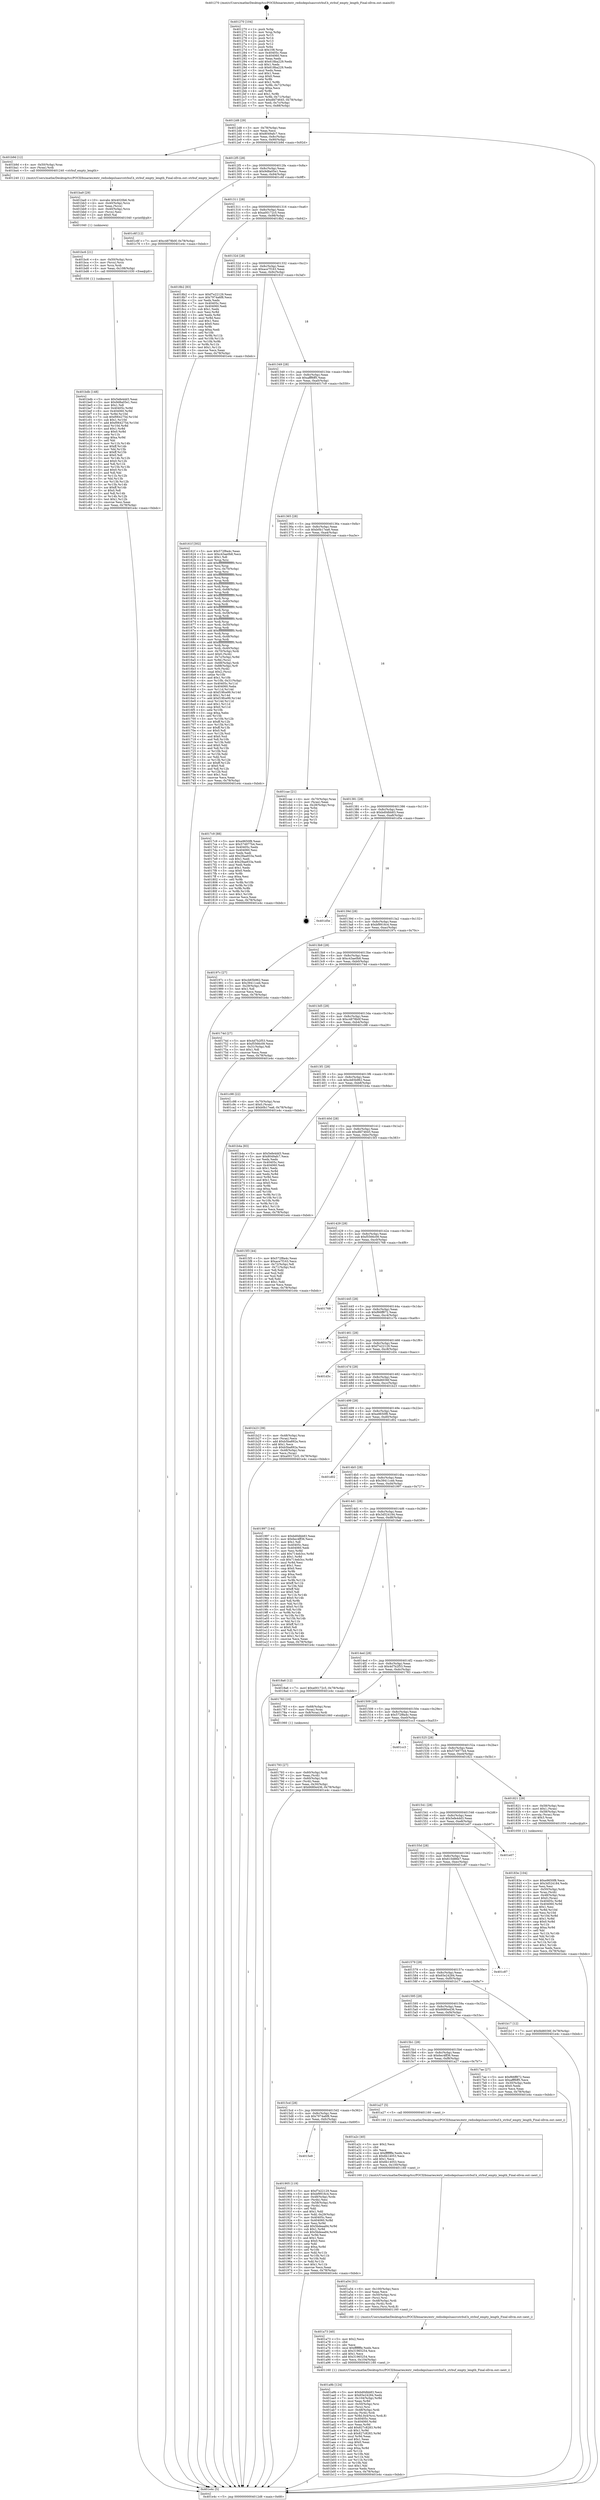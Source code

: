 digraph "0x401270" {
  label = "0x401270 (/mnt/c/Users/mathe/Desktop/tcc/POCII/binaries/extr_redisdepsluasrcstrbuf.h_strbuf_empty_length_Final-ollvm.out::main(0))"
  labelloc = "t"
  node[shape=record]

  Entry [label="",width=0.3,height=0.3,shape=circle,fillcolor=black,style=filled]
  "0x4012d8" [label="{
     0x4012d8 [29]\l
     | [instrs]\l
     &nbsp;&nbsp;0x4012d8 \<+3\>: mov -0x78(%rbp),%eax\l
     &nbsp;&nbsp;0x4012db \<+2\>: mov %eax,%ecx\l
     &nbsp;&nbsp;0x4012dd \<+6\>: sub $0x8049afc7,%ecx\l
     &nbsp;&nbsp;0x4012e3 \<+6\>: mov %eax,-0x8c(%rbp)\l
     &nbsp;&nbsp;0x4012e9 \<+6\>: mov %ecx,-0x90(%rbp)\l
     &nbsp;&nbsp;0x4012ef \<+6\>: je 0000000000401b9d \<main+0x92d\>\l
  }"]
  "0x401b9d" [label="{
     0x401b9d [12]\l
     | [instrs]\l
     &nbsp;&nbsp;0x401b9d \<+4\>: mov -0x50(%rbp),%rax\l
     &nbsp;&nbsp;0x401ba1 \<+3\>: mov (%rax),%rdi\l
     &nbsp;&nbsp;0x401ba4 \<+5\>: call 0000000000401240 \<strbuf_empty_length\>\l
     | [calls]\l
     &nbsp;&nbsp;0x401240 \{1\} (/mnt/c/Users/mathe/Desktop/tcc/POCII/binaries/extr_redisdepsluasrcstrbuf.h_strbuf_empty_length_Final-ollvm.out::strbuf_empty_length)\l
  }"]
  "0x4012f5" [label="{
     0x4012f5 [28]\l
     | [instrs]\l
     &nbsp;&nbsp;0x4012f5 \<+5\>: jmp 00000000004012fa \<main+0x8a\>\l
     &nbsp;&nbsp;0x4012fa \<+6\>: mov -0x8c(%rbp),%eax\l
     &nbsp;&nbsp;0x401300 \<+5\>: sub $0x9d8a05e1,%eax\l
     &nbsp;&nbsp;0x401305 \<+6\>: mov %eax,-0x94(%rbp)\l
     &nbsp;&nbsp;0x40130b \<+6\>: je 0000000000401c6f \<main+0x9ff\>\l
  }"]
  Exit [label="",width=0.3,height=0.3,shape=circle,fillcolor=black,style=filled,peripheries=2]
  "0x401c6f" [label="{
     0x401c6f [12]\l
     | [instrs]\l
     &nbsp;&nbsp;0x401c6f \<+7\>: movl $0xc4878b0f,-0x78(%rbp)\l
     &nbsp;&nbsp;0x401c76 \<+5\>: jmp 0000000000401e4c \<main+0xbdc\>\l
  }"]
  "0x401311" [label="{
     0x401311 [28]\l
     | [instrs]\l
     &nbsp;&nbsp;0x401311 \<+5\>: jmp 0000000000401316 \<main+0xa6\>\l
     &nbsp;&nbsp;0x401316 \<+6\>: mov -0x8c(%rbp),%eax\l
     &nbsp;&nbsp;0x40131c \<+5\>: sub $0xa00172c5,%eax\l
     &nbsp;&nbsp;0x401321 \<+6\>: mov %eax,-0x98(%rbp)\l
     &nbsp;&nbsp;0x401327 \<+6\>: je 00000000004018b2 \<main+0x642\>\l
  }"]
  "0x401bdb" [label="{
     0x401bdb [148]\l
     | [instrs]\l
     &nbsp;&nbsp;0x401bdb \<+5\>: mov $0x5efe4dd3,%eax\l
     &nbsp;&nbsp;0x401be0 \<+5\>: mov $0x9d8a05e1,%esi\l
     &nbsp;&nbsp;0x401be5 \<+2\>: mov $0x1,%dl\l
     &nbsp;&nbsp;0x401be7 \<+8\>: mov 0x40405c,%r8d\l
     &nbsp;&nbsp;0x401bef \<+8\>: mov 0x404060,%r9d\l
     &nbsp;&nbsp;0x401bf7 \<+3\>: mov %r8d,%r10d\l
     &nbsp;&nbsp;0x401bfa \<+7\>: sub $0xf064275d,%r10d\l
     &nbsp;&nbsp;0x401c01 \<+4\>: sub $0x1,%r10d\l
     &nbsp;&nbsp;0x401c05 \<+7\>: add $0xf064275d,%r10d\l
     &nbsp;&nbsp;0x401c0c \<+4\>: imul %r10d,%r8d\l
     &nbsp;&nbsp;0x401c10 \<+4\>: and $0x1,%r8d\l
     &nbsp;&nbsp;0x401c14 \<+4\>: cmp $0x0,%r8d\l
     &nbsp;&nbsp;0x401c18 \<+4\>: sete %r11b\l
     &nbsp;&nbsp;0x401c1c \<+4\>: cmp $0xa,%r9d\l
     &nbsp;&nbsp;0x401c20 \<+3\>: setl %bl\l
     &nbsp;&nbsp;0x401c23 \<+3\>: mov %r11b,%r14b\l
     &nbsp;&nbsp;0x401c26 \<+4\>: xor $0xff,%r14b\l
     &nbsp;&nbsp;0x401c2a \<+3\>: mov %bl,%r15b\l
     &nbsp;&nbsp;0x401c2d \<+4\>: xor $0xff,%r15b\l
     &nbsp;&nbsp;0x401c31 \<+3\>: xor $0x0,%dl\l
     &nbsp;&nbsp;0x401c34 \<+3\>: mov %r14b,%r12b\l
     &nbsp;&nbsp;0x401c37 \<+4\>: and $0x0,%r12b\l
     &nbsp;&nbsp;0x401c3b \<+3\>: and %dl,%r11b\l
     &nbsp;&nbsp;0x401c3e \<+3\>: mov %r15b,%r13b\l
     &nbsp;&nbsp;0x401c41 \<+4\>: and $0x0,%r13b\l
     &nbsp;&nbsp;0x401c45 \<+2\>: and %dl,%bl\l
     &nbsp;&nbsp;0x401c47 \<+3\>: or %r11b,%r12b\l
     &nbsp;&nbsp;0x401c4a \<+3\>: or %bl,%r13b\l
     &nbsp;&nbsp;0x401c4d \<+3\>: xor %r13b,%r12b\l
     &nbsp;&nbsp;0x401c50 \<+3\>: or %r15b,%r14b\l
     &nbsp;&nbsp;0x401c53 \<+4\>: xor $0xff,%r14b\l
     &nbsp;&nbsp;0x401c57 \<+3\>: or $0x0,%dl\l
     &nbsp;&nbsp;0x401c5a \<+3\>: and %dl,%r14b\l
     &nbsp;&nbsp;0x401c5d \<+3\>: or %r14b,%r12b\l
     &nbsp;&nbsp;0x401c60 \<+4\>: test $0x1,%r12b\l
     &nbsp;&nbsp;0x401c64 \<+3\>: cmovne %esi,%eax\l
     &nbsp;&nbsp;0x401c67 \<+3\>: mov %eax,-0x78(%rbp)\l
     &nbsp;&nbsp;0x401c6a \<+5\>: jmp 0000000000401e4c \<main+0xbdc\>\l
  }"]
  "0x4018b2" [label="{
     0x4018b2 [83]\l
     | [instrs]\l
     &nbsp;&nbsp;0x4018b2 \<+5\>: mov $0xf7e22129,%eax\l
     &nbsp;&nbsp;0x4018b7 \<+5\>: mov $0x7974a6f8,%ecx\l
     &nbsp;&nbsp;0x4018bc \<+2\>: xor %edx,%edx\l
     &nbsp;&nbsp;0x4018be \<+7\>: mov 0x40405c,%esi\l
     &nbsp;&nbsp;0x4018c5 \<+7\>: mov 0x404060,%edi\l
     &nbsp;&nbsp;0x4018cc \<+3\>: sub $0x1,%edx\l
     &nbsp;&nbsp;0x4018cf \<+3\>: mov %esi,%r8d\l
     &nbsp;&nbsp;0x4018d2 \<+3\>: add %edx,%r8d\l
     &nbsp;&nbsp;0x4018d5 \<+4\>: imul %r8d,%esi\l
     &nbsp;&nbsp;0x4018d9 \<+3\>: and $0x1,%esi\l
     &nbsp;&nbsp;0x4018dc \<+3\>: cmp $0x0,%esi\l
     &nbsp;&nbsp;0x4018df \<+4\>: sete %r9b\l
     &nbsp;&nbsp;0x4018e3 \<+3\>: cmp $0xa,%edi\l
     &nbsp;&nbsp;0x4018e6 \<+4\>: setl %r10b\l
     &nbsp;&nbsp;0x4018ea \<+3\>: mov %r9b,%r11b\l
     &nbsp;&nbsp;0x4018ed \<+3\>: and %r10b,%r11b\l
     &nbsp;&nbsp;0x4018f0 \<+3\>: xor %r10b,%r9b\l
     &nbsp;&nbsp;0x4018f3 \<+3\>: or %r9b,%r11b\l
     &nbsp;&nbsp;0x4018f6 \<+4\>: test $0x1,%r11b\l
     &nbsp;&nbsp;0x4018fa \<+3\>: cmovne %ecx,%eax\l
     &nbsp;&nbsp;0x4018fd \<+3\>: mov %eax,-0x78(%rbp)\l
     &nbsp;&nbsp;0x401900 \<+5\>: jmp 0000000000401e4c \<main+0xbdc\>\l
  }"]
  "0x40132d" [label="{
     0x40132d [28]\l
     | [instrs]\l
     &nbsp;&nbsp;0x40132d \<+5\>: jmp 0000000000401332 \<main+0xc2\>\l
     &nbsp;&nbsp;0x401332 \<+6\>: mov -0x8c(%rbp),%eax\l
     &nbsp;&nbsp;0x401338 \<+5\>: sub $0xace7f163,%eax\l
     &nbsp;&nbsp;0x40133d \<+6\>: mov %eax,-0x9c(%rbp)\l
     &nbsp;&nbsp;0x401343 \<+6\>: je 000000000040161f \<main+0x3af\>\l
  }"]
  "0x401bc6" [label="{
     0x401bc6 [21]\l
     | [instrs]\l
     &nbsp;&nbsp;0x401bc6 \<+4\>: mov -0x50(%rbp),%rcx\l
     &nbsp;&nbsp;0x401bca \<+3\>: mov (%rcx),%rcx\l
     &nbsp;&nbsp;0x401bcd \<+3\>: mov %rcx,%rdi\l
     &nbsp;&nbsp;0x401bd0 \<+6\>: mov %eax,-0x108(%rbp)\l
     &nbsp;&nbsp;0x401bd6 \<+5\>: call 0000000000401030 \<free@plt\>\l
     | [calls]\l
     &nbsp;&nbsp;0x401030 \{1\} (unknown)\l
  }"]
  "0x40161f" [label="{
     0x40161f [302]\l
     | [instrs]\l
     &nbsp;&nbsp;0x40161f \<+5\>: mov $0x572f8a4c,%eax\l
     &nbsp;&nbsp;0x401624 \<+5\>: mov $0xc43ae0b8,%ecx\l
     &nbsp;&nbsp;0x401629 \<+2\>: mov $0x1,%dl\l
     &nbsp;&nbsp;0x40162b \<+3\>: mov %rsp,%rsi\l
     &nbsp;&nbsp;0x40162e \<+4\>: add $0xfffffffffffffff0,%rsi\l
     &nbsp;&nbsp;0x401632 \<+3\>: mov %rsi,%rsp\l
     &nbsp;&nbsp;0x401635 \<+4\>: mov %rsi,-0x70(%rbp)\l
     &nbsp;&nbsp;0x401639 \<+3\>: mov %rsp,%rsi\l
     &nbsp;&nbsp;0x40163c \<+4\>: add $0xfffffffffffffff0,%rsi\l
     &nbsp;&nbsp;0x401640 \<+3\>: mov %rsi,%rsp\l
     &nbsp;&nbsp;0x401643 \<+3\>: mov %rsp,%rdi\l
     &nbsp;&nbsp;0x401646 \<+4\>: add $0xfffffffffffffff0,%rdi\l
     &nbsp;&nbsp;0x40164a \<+3\>: mov %rdi,%rsp\l
     &nbsp;&nbsp;0x40164d \<+4\>: mov %rdi,-0x68(%rbp)\l
     &nbsp;&nbsp;0x401651 \<+3\>: mov %rsp,%rdi\l
     &nbsp;&nbsp;0x401654 \<+4\>: add $0xfffffffffffffff0,%rdi\l
     &nbsp;&nbsp;0x401658 \<+3\>: mov %rdi,%rsp\l
     &nbsp;&nbsp;0x40165b \<+4\>: mov %rdi,-0x60(%rbp)\l
     &nbsp;&nbsp;0x40165f \<+3\>: mov %rsp,%rdi\l
     &nbsp;&nbsp;0x401662 \<+4\>: add $0xfffffffffffffff0,%rdi\l
     &nbsp;&nbsp;0x401666 \<+3\>: mov %rdi,%rsp\l
     &nbsp;&nbsp;0x401669 \<+4\>: mov %rdi,-0x58(%rbp)\l
     &nbsp;&nbsp;0x40166d \<+3\>: mov %rsp,%rdi\l
     &nbsp;&nbsp;0x401670 \<+4\>: add $0xfffffffffffffff0,%rdi\l
     &nbsp;&nbsp;0x401674 \<+3\>: mov %rdi,%rsp\l
     &nbsp;&nbsp;0x401677 \<+4\>: mov %rdi,-0x50(%rbp)\l
     &nbsp;&nbsp;0x40167b \<+3\>: mov %rsp,%rdi\l
     &nbsp;&nbsp;0x40167e \<+4\>: add $0xfffffffffffffff0,%rdi\l
     &nbsp;&nbsp;0x401682 \<+3\>: mov %rdi,%rsp\l
     &nbsp;&nbsp;0x401685 \<+4\>: mov %rdi,-0x48(%rbp)\l
     &nbsp;&nbsp;0x401689 \<+3\>: mov %rsp,%rdi\l
     &nbsp;&nbsp;0x40168c \<+4\>: add $0xfffffffffffffff0,%rdi\l
     &nbsp;&nbsp;0x401690 \<+3\>: mov %rdi,%rsp\l
     &nbsp;&nbsp;0x401693 \<+4\>: mov %rdi,-0x40(%rbp)\l
     &nbsp;&nbsp;0x401697 \<+4\>: mov -0x70(%rbp),%rdi\l
     &nbsp;&nbsp;0x40169b \<+6\>: movl $0x0,(%rdi)\l
     &nbsp;&nbsp;0x4016a1 \<+4\>: mov -0x7c(%rbp),%r8d\l
     &nbsp;&nbsp;0x4016a5 \<+3\>: mov %r8d,(%rsi)\l
     &nbsp;&nbsp;0x4016a8 \<+4\>: mov -0x68(%rbp),%rdi\l
     &nbsp;&nbsp;0x4016ac \<+7\>: mov -0x88(%rbp),%r9\l
     &nbsp;&nbsp;0x4016b3 \<+3\>: mov %r9,(%rdi)\l
     &nbsp;&nbsp;0x4016b6 \<+3\>: cmpl $0x2,(%rsi)\l
     &nbsp;&nbsp;0x4016b9 \<+4\>: setne %r10b\l
     &nbsp;&nbsp;0x4016bd \<+4\>: and $0x1,%r10b\l
     &nbsp;&nbsp;0x4016c1 \<+4\>: mov %r10b,-0x31(%rbp)\l
     &nbsp;&nbsp;0x4016c5 \<+8\>: mov 0x40405c,%r11d\l
     &nbsp;&nbsp;0x4016cd \<+7\>: mov 0x404060,%ebx\l
     &nbsp;&nbsp;0x4016d4 \<+3\>: mov %r11d,%r14d\l
     &nbsp;&nbsp;0x4016d7 \<+7\>: sub $0xf19fce99,%r14d\l
     &nbsp;&nbsp;0x4016de \<+4\>: sub $0x1,%r14d\l
     &nbsp;&nbsp;0x4016e2 \<+7\>: add $0xf19fce99,%r14d\l
     &nbsp;&nbsp;0x4016e9 \<+4\>: imul %r14d,%r11d\l
     &nbsp;&nbsp;0x4016ed \<+4\>: and $0x1,%r11d\l
     &nbsp;&nbsp;0x4016f1 \<+4\>: cmp $0x0,%r11d\l
     &nbsp;&nbsp;0x4016f5 \<+4\>: sete %r10b\l
     &nbsp;&nbsp;0x4016f9 \<+3\>: cmp $0xa,%ebx\l
     &nbsp;&nbsp;0x4016fc \<+4\>: setl %r15b\l
     &nbsp;&nbsp;0x401700 \<+3\>: mov %r10b,%r12b\l
     &nbsp;&nbsp;0x401703 \<+4\>: xor $0xff,%r12b\l
     &nbsp;&nbsp;0x401707 \<+3\>: mov %r15b,%r13b\l
     &nbsp;&nbsp;0x40170a \<+4\>: xor $0xff,%r13b\l
     &nbsp;&nbsp;0x40170e \<+3\>: xor $0x0,%dl\l
     &nbsp;&nbsp;0x401711 \<+3\>: mov %r12b,%sil\l
     &nbsp;&nbsp;0x401714 \<+4\>: and $0x0,%sil\l
     &nbsp;&nbsp;0x401718 \<+3\>: and %dl,%r10b\l
     &nbsp;&nbsp;0x40171b \<+3\>: mov %r13b,%dil\l
     &nbsp;&nbsp;0x40171e \<+4\>: and $0x0,%dil\l
     &nbsp;&nbsp;0x401722 \<+3\>: and %dl,%r15b\l
     &nbsp;&nbsp;0x401725 \<+3\>: or %r10b,%sil\l
     &nbsp;&nbsp;0x401728 \<+3\>: or %r15b,%dil\l
     &nbsp;&nbsp;0x40172b \<+3\>: xor %dil,%sil\l
     &nbsp;&nbsp;0x40172e \<+3\>: or %r13b,%r12b\l
     &nbsp;&nbsp;0x401731 \<+4\>: xor $0xff,%r12b\l
     &nbsp;&nbsp;0x401735 \<+3\>: or $0x0,%dl\l
     &nbsp;&nbsp;0x401738 \<+3\>: and %dl,%r12b\l
     &nbsp;&nbsp;0x40173b \<+3\>: or %r12b,%sil\l
     &nbsp;&nbsp;0x40173e \<+4\>: test $0x1,%sil\l
     &nbsp;&nbsp;0x401742 \<+3\>: cmovne %ecx,%eax\l
     &nbsp;&nbsp;0x401745 \<+3\>: mov %eax,-0x78(%rbp)\l
     &nbsp;&nbsp;0x401748 \<+5\>: jmp 0000000000401e4c \<main+0xbdc\>\l
  }"]
  "0x401349" [label="{
     0x401349 [28]\l
     | [instrs]\l
     &nbsp;&nbsp;0x401349 \<+5\>: jmp 000000000040134e \<main+0xde\>\l
     &nbsp;&nbsp;0x40134e \<+6\>: mov -0x8c(%rbp),%eax\l
     &nbsp;&nbsp;0x401354 \<+5\>: sub $0xafff6ff5,%eax\l
     &nbsp;&nbsp;0x401359 \<+6\>: mov %eax,-0xa0(%rbp)\l
     &nbsp;&nbsp;0x40135f \<+6\>: je 00000000004017c9 \<main+0x559\>\l
  }"]
  "0x401ba9" [label="{
     0x401ba9 [29]\l
     | [instrs]\l
     &nbsp;&nbsp;0x401ba9 \<+10\>: movabs $0x4020b6,%rdi\l
     &nbsp;&nbsp;0x401bb3 \<+4\>: mov -0x40(%rbp),%rcx\l
     &nbsp;&nbsp;0x401bb7 \<+2\>: mov %eax,(%rcx)\l
     &nbsp;&nbsp;0x401bb9 \<+4\>: mov -0x40(%rbp),%rcx\l
     &nbsp;&nbsp;0x401bbd \<+2\>: mov (%rcx),%esi\l
     &nbsp;&nbsp;0x401bbf \<+2\>: mov $0x0,%al\l
     &nbsp;&nbsp;0x401bc1 \<+5\>: call 0000000000401040 \<printf@plt\>\l
     | [calls]\l
     &nbsp;&nbsp;0x401040 \{1\} (unknown)\l
  }"]
  "0x4017c9" [label="{
     0x4017c9 [88]\l
     | [instrs]\l
     &nbsp;&nbsp;0x4017c9 \<+5\>: mov $0xe9650f8,%eax\l
     &nbsp;&nbsp;0x4017ce \<+5\>: mov $0x574977b4,%ecx\l
     &nbsp;&nbsp;0x4017d3 \<+7\>: mov 0x40405c,%edx\l
     &nbsp;&nbsp;0x4017da \<+7\>: mov 0x404060,%esi\l
     &nbsp;&nbsp;0x4017e1 \<+2\>: mov %edx,%edi\l
     &nbsp;&nbsp;0x4017e3 \<+6\>: add $0x29aa933a,%edi\l
     &nbsp;&nbsp;0x4017e9 \<+3\>: sub $0x1,%edi\l
     &nbsp;&nbsp;0x4017ec \<+6\>: sub $0x29aa933a,%edi\l
     &nbsp;&nbsp;0x4017f2 \<+3\>: imul %edi,%edx\l
     &nbsp;&nbsp;0x4017f5 \<+3\>: and $0x1,%edx\l
     &nbsp;&nbsp;0x4017f8 \<+3\>: cmp $0x0,%edx\l
     &nbsp;&nbsp;0x4017fb \<+4\>: sete %r8b\l
     &nbsp;&nbsp;0x4017ff \<+3\>: cmp $0xa,%esi\l
     &nbsp;&nbsp;0x401802 \<+4\>: setl %r9b\l
     &nbsp;&nbsp;0x401806 \<+3\>: mov %r8b,%r10b\l
     &nbsp;&nbsp;0x401809 \<+3\>: and %r9b,%r10b\l
     &nbsp;&nbsp;0x40180c \<+3\>: xor %r9b,%r8b\l
     &nbsp;&nbsp;0x40180f \<+3\>: or %r8b,%r10b\l
     &nbsp;&nbsp;0x401812 \<+4\>: test $0x1,%r10b\l
     &nbsp;&nbsp;0x401816 \<+3\>: cmovne %ecx,%eax\l
     &nbsp;&nbsp;0x401819 \<+3\>: mov %eax,-0x78(%rbp)\l
     &nbsp;&nbsp;0x40181c \<+5\>: jmp 0000000000401e4c \<main+0xbdc\>\l
  }"]
  "0x401365" [label="{
     0x401365 [28]\l
     | [instrs]\l
     &nbsp;&nbsp;0x401365 \<+5\>: jmp 000000000040136a \<main+0xfa\>\l
     &nbsp;&nbsp;0x40136a \<+6\>: mov -0x8c(%rbp),%eax\l
     &nbsp;&nbsp;0x401370 \<+5\>: sub $0xb0b17ea6,%eax\l
     &nbsp;&nbsp;0x401375 \<+6\>: mov %eax,-0xa4(%rbp)\l
     &nbsp;&nbsp;0x40137b \<+6\>: je 0000000000401cae \<main+0xa3e\>\l
  }"]
  "0x401a9b" [label="{
     0x401a9b [124]\l
     | [instrs]\l
     &nbsp;&nbsp;0x401a9b \<+5\>: mov $0xbd0dbb83,%ecx\l
     &nbsp;&nbsp;0x401aa0 \<+5\>: mov $0x65e24284,%edx\l
     &nbsp;&nbsp;0x401aa5 \<+7\>: mov -0x104(%rbp),%r8d\l
     &nbsp;&nbsp;0x401aac \<+4\>: imul %eax,%r8d\l
     &nbsp;&nbsp;0x401ab0 \<+4\>: mov -0x50(%rbp),%rsi\l
     &nbsp;&nbsp;0x401ab4 \<+3\>: mov (%rsi),%rsi\l
     &nbsp;&nbsp;0x401ab7 \<+4\>: mov -0x48(%rbp),%rdi\l
     &nbsp;&nbsp;0x401abb \<+3\>: movslq (%rdi),%rdi\l
     &nbsp;&nbsp;0x401abe \<+5\>: mov %r8d,0x4(%rsi,%rdi,8)\l
     &nbsp;&nbsp;0x401ac3 \<+7\>: mov 0x40405c,%eax\l
     &nbsp;&nbsp;0x401aca \<+8\>: mov 0x404060,%r8d\l
     &nbsp;&nbsp;0x401ad2 \<+3\>: mov %eax,%r9d\l
     &nbsp;&nbsp;0x401ad5 \<+7\>: add $0x827c8283,%r9d\l
     &nbsp;&nbsp;0x401adc \<+4\>: sub $0x1,%r9d\l
     &nbsp;&nbsp;0x401ae0 \<+7\>: sub $0x827c8283,%r9d\l
     &nbsp;&nbsp;0x401ae7 \<+4\>: imul %r9d,%eax\l
     &nbsp;&nbsp;0x401aeb \<+3\>: and $0x1,%eax\l
     &nbsp;&nbsp;0x401aee \<+3\>: cmp $0x0,%eax\l
     &nbsp;&nbsp;0x401af1 \<+4\>: sete %r10b\l
     &nbsp;&nbsp;0x401af5 \<+4\>: cmp $0xa,%r8d\l
     &nbsp;&nbsp;0x401af9 \<+4\>: setl %r11b\l
     &nbsp;&nbsp;0x401afd \<+3\>: mov %r10b,%bl\l
     &nbsp;&nbsp;0x401b00 \<+3\>: and %r11b,%bl\l
     &nbsp;&nbsp;0x401b03 \<+3\>: xor %r11b,%r10b\l
     &nbsp;&nbsp;0x401b06 \<+3\>: or %r10b,%bl\l
     &nbsp;&nbsp;0x401b09 \<+3\>: test $0x1,%bl\l
     &nbsp;&nbsp;0x401b0c \<+3\>: cmovne %edx,%ecx\l
     &nbsp;&nbsp;0x401b0f \<+3\>: mov %ecx,-0x78(%rbp)\l
     &nbsp;&nbsp;0x401b12 \<+5\>: jmp 0000000000401e4c \<main+0xbdc\>\l
  }"]
  "0x401cae" [label="{
     0x401cae [21]\l
     | [instrs]\l
     &nbsp;&nbsp;0x401cae \<+4\>: mov -0x70(%rbp),%rax\l
     &nbsp;&nbsp;0x401cb2 \<+2\>: mov (%rax),%eax\l
     &nbsp;&nbsp;0x401cb4 \<+4\>: lea -0x28(%rbp),%rsp\l
     &nbsp;&nbsp;0x401cb8 \<+1\>: pop %rbx\l
     &nbsp;&nbsp;0x401cb9 \<+2\>: pop %r12\l
     &nbsp;&nbsp;0x401cbb \<+2\>: pop %r13\l
     &nbsp;&nbsp;0x401cbd \<+2\>: pop %r14\l
     &nbsp;&nbsp;0x401cbf \<+2\>: pop %r15\l
     &nbsp;&nbsp;0x401cc1 \<+1\>: pop %rbp\l
     &nbsp;&nbsp;0x401cc2 \<+1\>: ret\l
  }"]
  "0x401381" [label="{
     0x401381 [28]\l
     | [instrs]\l
     &nbsp;&nbsp;0x401381 \<+5\>: jmp 0000000000401386 \<main+0x116\>\l
     &nbsp;&nbsp;0x401386 \<+6\>: mov -0x8c(%rbp),%eax\l
     &nbsp;&nbsp;0x40138c \<+5\>: sub $0xbd0dbb83,%eax\l
     &nbsp;&nbsp;0x401391 \<+6\>: mov %eax,-0xa8(%rbp)\l
     &nbsp;&nbsp;0x401397 \<+6\>: je 0000000000401d5e \<main+0xaee\>\l
  }"]
  "0x401a73" [label="{
     0x401a73 [40]\l
     | [instrs]\l
     &nbsp;&nbsp;0x401a73 \<+5\>: mov $0x2,%ecx\l
     &nbsp;&nbsp;0x401a78 \<+1\>: cltd\l
     &nbsp;&nbsp;0x401a79 \<+2\>: idiv %ecx\l
     &nbsp;&nbsp;0x401a7b \<+6\>: imul $0xfffffffe,%edx,%ecx\l
     &nbsp;&nbsp;0x401a81 \<+6\>: sub $0x31965254,%ecx\l
     &nbsp;&nbsp;0x401a87 \<+3\>: add $0x1,%ecx\l
     &nbsp;&nbsp;0x401a8a \<+6\>: add $0x31965254,%ecx\l
     &nbsp;&nbsp;0x401a90 \<+6\>: mov %ecx,-0x104(%rbp)\l
     &nbsp;&nbsp;0x401a96 \<+5\>: call 0000000000401160 \<next_i\>\l
     | [calls]\l
     &nbsp;&nbsp;0x401160 \{1\} (/mnt/c/Users/mathe/Desktop/tcc/POCII/binaries/extr_redisdepsluasrcstrbuf.h_strbuf_empty_length_Final-ollvm.out::next_i)\l
  }"]
  "0x401d5e" [label="{
     0x401d5e\l
  }", style=dashed]
  "0x40139d" [label="{
     0x40139d [28]\l
     | [instrs]\l
     &nbsp;&nbsp;0x40139d \<+5\>: jmp 00000000004013a2 \<main+0x132\>\l
     &nbsp;&nbsp;0x4013a2 \<+6\>: mov -0x8c(%rbp),%eax\l
     &nbsp;&nbsp;0x4013a8 \<+5\>: sub $0xbf9916c4,%eax\l
     &nbsp;&nbsp;0x4013ad \<+6\>: mov %eax,-0xac(%rbp)\l
     &nbsp;&nbsp;0x4013b3 \<+6\>: je 000000000040197c \<main+0x70c\>\l
  }"]
  "0x401a54" [label="{
     0x401a54 [31]\l
     | [instrs]\l
     &nbsp;&nbsp;0x401a54 \<+6\>: mov -0x100(%rbp),%ecx\l
     &nbsp;&nbsp;0x401a5a \<+3\>: imul %eax,%ecx\l
     &nbsp;&nbsp;0x401a5d \<+4\>: mov -0x50(%rbp),%rsi\l
     &nbsp;&nbsp;0x401a61 \<+3\>: mov (%rsi),%rsi\l
     &nbsp;&nbsp;0x401a64 \<+4\>: mov -0x48(%rbp),%rdi\l
     &nbsp;&nbsp;0x401a68 \<+3\>: movslq (%rdi),%rdi\l
     &nbsp;&nbsp;0x401a6b \<+3\>: mov %ecx,(%rsi,%rdi,8)\l
     &nbsp;&nbsp;0x401a6e \<+5\>: call 0000000000401160 \<next_i\>\l
     | [calls]\l
     &nbsp;&nbsp;0x401160 \{1\} (/mnt/c/Users/mathe/Desktop/tcc/POCII/binaries/extr_redisdepsluasrcstrbuf.h_strbuf_empty_length_Final-ollvm.out::next_i)\l
  }"]
  "0x40197c" [label="{
     0x40197c [27]\l
     | [instrs]\l
     &nbsp;&nbsp;0x40197c \<+5\>: mov $0xcb65b962,%eax\l
     &nbsp;&nbsp;0x401981 \<+5\>: mov $0x39411ceb,%ecx\l
     &nbsp;&nbsp;0x401986 \<+3\>: mov -0x29(%rbp),%dl\l
     &nbsp;&nbsp;0x401989 \<+3\>: test $0x1,%dl\l
     &nbsp;&nbsp;0x40198c \<+3\>: cmovne %ecx,%eax\l
     &nbsp;&nbsp;0x40198f \<+3\>: mov %eax,-0x78(%rbp)\l
     &nbsp;&nbsp;0x401992 \<+5\>: jmp 0000000000401e4c \<main+0xbdc\>\l
  }"]
  "0x4013b9" [label="{
     0x4013b9 [28]\l
     | [instrs]\l
     &nbsp;&nbsp;0x4013b9 \<+5\>: jmp 00000000004013be \<main+0x14e\>\l
     &nbsp;&nbsp;0x4013be \<+6\>: mov -0x8c(%rbp),%eax\l
     &nbsp;&nbsp;0x4013c4 \<+5\>: sub $0xc43ae0b8,%eax\l
     &nbsp;&nbsp;0x4013c9 \<+6\>: mov %eax,-0xb0(%rbp)\l
     &nbsp;&nbsp;0x4013cf \<+6\>: je 000000000040174d \<main+0x4dd\>\l
  }"]
  "0x401a2c" [label="{
     0x401a2c [40]\l
     | [instrs]\l
     &nbsp;&nbsp;0x401a2c \<+5\>: mov $0x2,%ecx\l
     &nbsp;&nbsp;0x401a31 \<+1\>: cltd\l
     &nbsp;&nbsp;0x401a32 \<+2\>: idiv %ecx\l
     &nbsp;&nbsp;0x401a34 \<+6\>: imul $0xfffffffe,%edx,%ecx\l
     &nbsp;&nbsp;0x401a3a \<+6\>: sub $0x6b14053,%ecx\l
     &nbsp;&nbsp;0x401a40 \<+3\>: add $0x1,%ecx\l
     &nbsp;&nbsp;0x401a43 \<+6\>: add $0x6b14053,%ecx\l
     &nbsp;&nbsp;0x401a49 \<+6\>: mov %ecx,-0x100(%rbp)\l
     &nbsp;&nbsp;0x401a4f \<+5\>: call 0000000000401160 \<next_i\>\l
     | [calls]\l
     &nbsp;&nbsp;0x401160 \{1\} (/mnt/c/Users/mathe/Desktop/tcc/POCII/binaries/extr_redisdepsluasrcstrbuf.h_strbuf_empty_length_Final-ollvm.out::next_i)\l
  }"]
  "0x40174d" [label="{
     0x40174d [27]\l
     | [instrs]\l
     &nbsp;&nbsp;0x40174d \<+5\>: mov $0x4d7b2f53,%eax\l
     &nbsp;&nbsp;0x401752 \<+5\>: mov $0xf5566c09,%ecx\l
     &nbsp;&nbsp;0x401757 \<+3\>: mov -0x31(%rbp),%dl\l
     &nbsp;&nbsp;0x40175a \<+3\>: test $0x1,%dl\l
     &nbsp;&nbsp;0x40175d \<+3\>: cmovne %ecx,%eax\l
     &nbsp;&nbsp;0x401760 \<+3\>: mov %eax,-0x78(%rbp)\l
     &nbsp;&nbsp;0x401763 \<+5\>: jmp 0000000000401e4c \<main+0xbdc\>\l
  }"]
  "0x4013d5" [label="{
     0x4013d5 [28]\l
     | [instrs]\l
     &nbsp;&nbsp;0x4013d5 \<+5\>: jmp 00000000004013da \<main+0x16a\>\l
     &nbsp;&nbsp;0x4013da \<+6\>: mov -0x8c(%rbp),%eax\l
     &nbsp;&nbsp;0x4013e0 \<+5\>: sub $0xc4878b0f,%eax\l
     &nbsp;&nbsp;0x4013e5 \<+6\>: mov %eax,-0xb4(%rbp)\l
     &nbsp;&nbsp;0x4013eb \<+6\>: je 0000000000401c98 \<main+0xa28\>\l
  }"]
  "0x4015e9" [label="{
     0x4015e9\l
  }", style=dashed]
  "0x401c98" [label="{
     0x401c98 [22]\l
     | [instrs]\l
     &nbsp;&nbsp;0x401c98 \<+4\>: mov -0x70(%rbp),%rax\l
     &nbsp;&nbsp;0x401c9c \<+6\>: movl $0x0,(%rax)\l
     &nbsp;&nbsp;0x401ca2 \<+7\>: movl $0xb0b17ea6,-0x78(%rbp)\l
     &nbsp;&nbsp;0x401ca9 \<+5\>: jmp 0000000000401e4c \<main+0xbdc\>\l
  }"]
  "0x4013f1" [label="{
     0x4013f1 [28]\l
     | [instrs]\l
     &nbsp;&nbsp;0x4013f1 \<+5\>: jmp 00000000004013f6 \<main+0x186\>\l
     &nbsp;&nbsp;0x4013f6 \<+6\>: mov -0x8c(%rbp),%eax\l
     &nbsp;&nbsp;0x4013fc \<+5\>: sub $0xcb65b962,%eax\l
     &nbsp;&nbsp;0x401401 \<+6\>: mov %eax,-0xb8(%rbp)\l
     &nbsp;&nbsp;0x401407 \<+6\>: je 0000000000401b4a \<main+0x8da\>\l
  }"]
  "0x401905" [label="{
     0x401905 [119]\l
     | [instrs]\l
     &nbsp;&nbsp;0x401905 \<+5\>: mov $0xf7e22129,%eax\l
     &nbsp;&nbsp;0x40190a \<+5\>: mov $0xbf9916c4,%ecx\l
     &nbsp;&nbsp;0x40190f \<+4\>: mov -0x48(%rbp),%rdx\l
     &nbsp;&nbsp;0x401913 \<+2\>: mov (%rdx),%esi\l
     &nbsp;&nbsp;0x401915 \<+4\>: mov -0x58(%rbp),%rdx\l
     &nbsp;&nbsp;0x401919 \<+2\>: cmp (%rdx),%esi\l
     &nbsp;&nbsp;0x40191b \<+4\>: setl %dil\l
     &nbsp;&nbsp;0x40191f \<+4\>: and $0x1,%dil\l
     &nbsp;&nbsp;0x401923 \<+4\>: mov %dil,-0x29(%rbp)\l
     &nbsp;&nbsp;0x401927 \<+7\>: mov 0x40405c,%esi\l
     &nbsp;&nbsp;0x40192e \<+8\>: mov 0x404060,%r8d\l
     &nbsp;&nbsp;0x401936 \<+3\>: mov %esi,%r9d\l
     &nbsp;&nbsp;0x401939 \<+7\>: add $0x5bdeaa84,%r9d\l
     &nbsp;&nbsp;0x401940 \<+4\>: sub $0x1,%r9d\l
     &nbsp;&nbsp;0x401944 \<+7\>: sub $0x5bdeaa84,%r9d\l
     &nbsp;&nbsp;0x40194b \<+4\>: imul %r9d,%esi\l
     &nbsp;&nbsp;0x40194f \<+3\>: and $0x1,%esi\l
     &nbsp;&nbsp;0x401952 \<+3\>: cmp $0x0,%esi\l
     &nbsp;&nbsp;0x401955 \<+4\>: sete %dil\l
     &nbsp;&nbsp;0x401959 \<+4\>: cmp $0xa,%r8d\l
     &nbsp;&nbsp;0x40195d \<+4\>: setl %r10b\l
     &nbsp;&nbsp;0x401961 \<+3\>: mov %dil,%r11b\l
     &nbsp;&nbsp;0x401964 \<+3\>: and %r10b,%r11b\l
     &nbsp;&nbsp;0x401967 \<+3\>: xor %r10b,%dil\l
     &nbsp;&nbsp;0x40196a \<+3\>: or %dil,%r11b\l
     &nbsp;&nbsp;0x40196d \<+4\>: test $0x1,%r11b\l
     &nbsp;&nbsp;0x401971 \<+3\>: cmovne %ecx,%eax\l
     &nbsp;&nbsp;0x401974 \<+3\>: mov %eax,-0x78(%rbp)\l
     &nbsp;&nbsp;0x401977 \<+5\>: jmp 0000000000401e4c \<main+0xbdc\>\l
  }"]
  "0x401b4a" [label="{
     0x401b4a [83]\l
     | [instrs]\l
     &nbsp;&nbsp;0x401b4a \<+5\>: mov $0x5efe4dd3,%eax\l
     &nbsp;&nbsp;0x401b4f \<+5\>: mov $0x8049afc7,%ecx\l
     &nbsp;&nbsp;0x401b54 \<+2\>: xor %edx,%edx\l
     &nbsp;&nbsp;0x401b56 \<+7\>: mov 0x40405c,%esi\l
     &nbsp;&nbsp;0x401b5d \<+7\>: mov 0x404060,%edi\l
     &nbsp;&nbsp;0x401b64 \<+3\>: sub $0x1,%edx\l
     &nbsp;&nbsp;0x401b67 \<+3\>: mov %esi,%r8d\l
     &nbsp;&nbsp;0x401b6a \<+3\>: add %edx,%r8d\l
     &nbsp;&nbsp;0x401b6d \<+4\>: imul %r8d,%esi\l
     &nbsp;&nbsp;0x401b71 \<+3\>: and $0x1,%esi\l
     &nbsp;&nbsp;0x401b74 \<+3\>: cmp $0x0,%esi\l
     &nbsp;&nbsp;0x401b77 \<+4\>: sete %r9b\l
     &nbsp;&nbsp;0x401b7b \<+3\>: cmp $0xa,%edi\l
     &nbsp;&nbsp;0x401b7e \<+4\>: setl %r10b\l
     &nbsp;&nbsp;0x401b82 \<+3\>: mov %r9b,%r11b\l
     &nbsp;&nbsp;0x401b85 \<+3\>: and %r10b,%r11b\l
     &nbsp;&nbsp;0x401b88 \<+3\>: xor %r10b,%r9b\l
     &nbsp;&nbsp;0x401b8b \<+3\>: or %r9b,%r11b\l
     &nbsp;&nbsp;0x401b8e \<+4\>: test $0x1,%r11b\l
     &nbsp;&nbsp;0x401b92 \<+3\>: cmovne %ecx,%eax\l
     &nbsp;&nbsp;0x401b95 \<+3\>: mov %eax,-0x78(%rbp)\l
     &nbsp;&nbsp;0x401b98 \<+5\>: jmp 0000000000401e4c \<main+0xbdc\>\l
  }"]
  "0x40140d" [label="{
     0x40140d [28]\l
     | [instrs]\l
     &nbsp;&nbsp;0x40140d \<+5\>: jmp 0000000000401412 \<main+0x1a2\>\l
     &nbsp;&nbsp;0x401412 \<+6\>: mov -0x8c(%rbp),%eax\l
     &nbsp;&nbsp;0x401418 \<+5\>: sub $0xdfd74645,%eax\l
     &nbsp;&nbsp;0x40141d \<+6\>: mov %eax,-0xbc(%rbp)\l
     &nbsp;&nbsp;0x401423 \<+6\>: je 00000000004015f3 \<main+0x383\>\l
  }"]
  "0x4015cd" [label="{
     0x4015cd [28]\l
     | [instrs]\l
     &nbsp;&nbsp;0x4015cd \<+5\>: jmp 00000000004015d2 \<main+0x362\>\l
     &nbsp;&nbsp;0x4015d2 \<+6\>: mov -0x8c(%rbp),%eax\l
     &nbsp;&nbsp;0x4015d8 \<+5\>: sub $0x7974a6f8,%eax\l
     &nbsp;&nbsp;0x4015dd \<+6\>: mov %eax,-0xfc(%rbp)\l
     &nbsp;&nbsp;0x4015e3 \<+6\>: je 0000000000401905 \<main+0x695\>\l
  }"]
  "0x4015f3" [label="{
     0x4015f3 [44]\l
     | [instrs]\l
     &nbsp;&nbsp;0x4015f3 \<+5\>: mov $0x572f8a4c,%eax\l
     &nbsp;&nbsp;0x4015f8 \<+5\>: mov $0xace7f163,%ecx\l
     &nbsp;&nbsp;0x4015fd \<+3\>: mov -0x72(%rbp),%dl\l
     &nbsp;&nbsp;0x401600 \<+4\>: mov -0x71(%rbp),%sil\l
     &nbsp;&nbsp;0x401604 \<+3\>: mov %dl,%dil\l
     &nbsp;&nbsp;0x401607 \<+3\>: and %sil,%dil\l
     &nbsp;&nbsp;0x40160a \<+3\>: xor %sil,%dl\l
     &nbsp;&nbsp;0x40160d \<+3\>: or %dl,%dil\l
     &nbsp;&nbsp;0x401610 \<+4\>: test $0x1,%dil\l
     &nbsp;&nbsp;0x401614 \<+3\>: cmovne %ecx,%eax\l
     &nbsp;&nbsp;0x401617 \<+3\>: mov %eax,-0x78(%rbp)\l
     &nbsp;&nbsp;0x40161a \<+5\>: jmp 0000000000401e4c \<main+0xbdc\>\l
  }"]
  "0x401429" [label="{
     0x401429 [28]\l
     | [instrs]\l
     &nbsp;&nbsp;0x401429 \<+5\>: jmp 000000000040142e \<main+0x1be\>\l
     &nbsp;&nbsp;0x40142e \<+6\>: mov -0x8c(%rbp),%eax\l
     &nbsp;&nbsp;0x401434 \<+5\>: sub $0xf5566c09,%eax\l
     &nbsp;&nbsp;0x401439 \<+6\>: mov %eax,-0xc0(%rbp)\l
     &nbsp;&nbsp;0x40143f \<+6\>: je 0000000000401768 \<main+0x4f8\>\l
  }"]
  "0x401e4c" [label="{
     0x401e4c [5]\l
     | [instrs]\l
     &nbsp;&nbsp;0x401e4c \<+5\>: jmp 00000000004012d8 \<main+0x68\>\l
  }"]
  "0x401270" [label="{
     0x401270 [104]\l
     | [instrs]\l
     &nbsp;&nbsp;0x401270 \<+1\>: push %rbp\l
     &nbsp;&nbsp;0x401271 \<+3\>: mov %rsp,%rbp\l
     &nbsp;&nbsp;0x401274 \<+2\>: push %r15\l
     &nbsp;&nbsp;0x401276 \<+2\>: push %r14\l
     &nbsp;&nbsp;0x401278 \<+2\>: push %r13\l
     &nbsp;&nbsp;0x40127a \<+2\>: push %r12\l
     &nbsp;&nbsp;0x40127c \<+1\>: push %rbx\l
     &nbsp;&nbsp;0x40127d \<+7\>: sub $0x108,%rsp\l
     &nbsp;&nbsp;0x401284 \<+7\>: mov 0x40405c,%eax\l
     &nbsp;&nbsp;0x40128b \<+7\>: mov 0x404060,%ecx\l
     &nbsp;&nbsp;0x401292 \<+2\>: mov %eax,%edx\l
     &nbsp;&nbsp;0x401294 \<+6\>: add $0x618ba229,%edx\l
     &nbsp;&nbsp;0x40129a \<+3\>: sub $0x1,%edx\l
     &nbsp;&nbsp;0x40129d \<+6\>: sub $0x618ba229,%edx\l
     &nbsp;&nbsp;0x4012a3 \<+3\>: imul %edx,%eax\l
     &nbsp;&nbsp;0x4012a6 \<+3\>: and $0x1,%eax\l
     &nbsp;&nbsp;0x4012a9 \<+3\>: cmp $0x0,%eax\l
     &nbsp;&nbsp;0x4012ac \<+4\>: sete %r8b\l
     &nbsp;&nbsp;0x4012b0 \<+4\>: and $0x1,%r8b\l
     &nbsp;&nbsp;0x4012b4 \<+4\>: mov %r8b,-0x72(%rbp)\l
     &nbsp;&nbsp;0x4012b8 \<+3\>: cmp $0xa,%ecx\l
     &nbsp;&nbsp;0x4012bb \<+4\>: setl %r8b\l
     &nbsp;&nbsp;0x4012bf \<+4\>: and $0x1,%r8b\l
     &nbsp;&nbsp;0x4012c3 \<+4\>: mov %r8b,-0x71(%rbp)\l
     &nbsp;&nbsp;0x4012c7 \<+7\>: movl $0xdfd74645,-0x78(%rbp)\l
     &nbsp;&nbsp;0x4012ce \<+3\>: mov %edi,-0x7c(%rbp)\l
     &nbsp;&nbsp;0x4012d1 \<+7\>: mov %rsi,-0x88(%rbp)\l
  }"]
  "0x401a27" [label="{
     0x401a27 [5]\l
     | [instrs]\l
     &nbsp;&nbsp;0x401a27 \<+5\>: call 0000000000401160 \<next_i\>\l
     | [calls]\l
     &nbsp;&nbsp;0x401160 \{1\} (/mnt/c/Users/mathe/Desktop/tcc/POCII/binaries/extr_redisdepsluasrcstrbuf.h_strbuf_empty_length_Final-ollvm.out::next_i)\l
  }"]
  "0x40183e" [label="{
     0x40183e [104]\l
     | [instrs]\l
     &nbsp;&nbsp;0x40183e \<+5\>: mov $0xe9650f8,%ecx\l
     &nbsp;&nbsp;0x401843 \<+5\>: mov $0x3d524184,%edx\l
     &nbsp;&nbsp;0x401848 \<+2\>: xor %esi,%esi\l
     &nbsp;&nbsp;0x40184a \<+4\>: mov -0x50(%rbp),%rdi\l
     &nbsp;&nbsp;0x40184e \<+3\>: mov %rax,(%rdi)\l
     &nbsp;&nbsp;0x401851 \<+4\>: mov -0x48(%rbp),%rax\l
     &nbsp;&nbsp;0x401855 \<+6\>: movl $0x0,(%rax)\l
     &nbsp;&nbsp;0x40185b \<+8\>: mov 0x40405c,%r8d\l
     &nbsp;&nbsp;0x401863 \<+8\>: mov 0x404060,%r9d\l
     &nbsp;&nbsp;0x40186b \<+3\>: sub $0x1,%esi\l
     &nbsp;&nbsp;0x40186e \<+3\>: mov %r8d,%r10d\l
     &nbsp;&nbsp;0x401871 \<+3\>: add %esi,%r10d\l
     &nbsp;&nbsp;0x401874 \<+4\>: imul %r10d,%r8d\l
     &nbsp;&nbsp;0x401878 \<+4\>: and $0x1,%r8d\l
     &nbsp;&nbsp;0x40187c \<+4\>: cmp $0x0,%r8d\l
     &nbsp;&nbsp;0x401880 \<+4\>: sete %r11b\l
     &nbsp;&nbsp;0x401884 \<+4\>: cmp $0xa,%r9d\l
     &nbsp;&nbsp;0x401888 \<+3\>: setl %bl\l
     &nbsp;&nbsp;0x40188b \<+3\>: mov %r11b,%r14b\l
     &nbsp;&nbsp;0x40188e \<+3\>: and %bl,%r14b\l
     &nbsp;&nbsp;0x401891 \<+3\>: xor %bl,%r11b\l
     &nbsp;&nbsp;0x401894 \<+3\>: or %r11b,%r14b\l
     &nbsp;&nbsp;0x401897 \<+4\>: test $0x1,%r14b\l
     &nbsp;&nbsp;0x40189b \<+3\>: cmovne %edx,%ecx\l
     &nbsp;&nbsp;0x40189e \<+3\>: mov %ecx,-0x78(%rbp)\l
     &nbsp;&nbsp;0x4018a1 \<+5\>: jmp 0000000000401e4c \<main+0xbdc\>\l
  }"]
  "0x401768" [label="{
     0x401768\l
  }", style=dashed]
  "0x401445" [label="{
     0x401445 [28]\l
     | [instrs]\l
     &nbsp;&nbsp;0x401445 \<+5\>: jmp 000000000040144a \<main+0x1da\>\l
     &nbsp;&nbsp;0x40144a \<+6\>: mov -0x8c(%rbp),%eax\l
     &nbsp;&nbsp;0x401450 \<+5\>: sub $0xf66ff872,%eax\l
     &nbsp;&nbsp;0x401455 \<+6\>: mov %eax,-0xc4(%rbp)\l
     &nbsp;&nbsp;0x40145b \<+6\>: je 0000000000401c7b \<main+0xa0b\>\l
  }"]
  "0x4015b1" [label="{
     0x4015b1 [28]\l
     | [instrs]\l
     &nbsp;&nbsp;0x4015b1 \<+5\>: jmp 00000000004015b6 \<main+0x346\>\l
     &nbsp;&nbsp;0x4015b6 \<+6\>: mov -0x8c(%rbp),%eax\l
     &nbsp;&nbsp;0x4015bc \<+5\>: sub $0x6ec4ff36,%eax\l
     &nbsp;&nbsp;0x4015c1 \<+6\>: mov %eax,-0xf8(%rbp)\l
     &nbsp;&nbsp;0x4015c7 \<+6\>: je 0000000000401a27 \<main+0x7b7\>\l
  }"]
  "0x401c7b" [label="{
     0x401c7b\l
  }", style=dashed]
  "0x401461" [label="{
     0x401461 [28]\l
     | [instrs]\l
     &nbsp;&nbsp;0x401461 \<+5\>: jmp 0000000000401466 \<main+0x1f6\>\l
     &nbsp;&nbsp;0x401466 \<+6\>: mov -0x8c(%rbp),%eax\l
     &nbsp;&nbsp;0x40146c \<+5\>: sub $0xf7e22129,%eax\l
     &nbsp;&nbsp;0x401471 \<+6\>: mov %eax,-0xc8(%rbp)\l
     &nbsp;&nbsp;0x401477 \<+6\>: je 0000000000401d3c \<main+0xacc\>\l
  }"]
  "0x4017ae" [label="{
     0x4017ae [27]\l
     | [instrs]\l
     &nbsp;&nbsp;0x4017ae \<+5\>: mov $0xf66ff872,%eax\l
     &nbsp;&nbsp;0x4017b3 \<+5\>: mov $0xafff6ff5,%ecx\l
     &nbsp;&nbsp;0x4017b8 \<+3\>: mov -0x30(%rbp),%edx\l
     &nbsp;&nbsp;0x4017bb \<+3\>: cmp $0x0,%edx\l
     &nbsp;&nbsp;0x4017be \<+3\>: cmove %ecx,%eax\l
     &nbsp;&nbsp;0x4017c1 \<+3\>: mov %eax,-0x78(%rbp)\l
     &nbsp;&nbsp;0x4017c4 \<+5\>: jmp 0000000000401e4c \<main+0xbdc\>\l
  }"]
  "0x401d3c" [label="{
     0x401d3c\l
  }", style=dashed]
  "0x40147d" [label="{
     0x40147d [28]\l
     | [instrs]\l
     &nbsp;&nbsp;0x40147d \<+5\>: jmp 0000000000401482 \<main+0x212\>\l
     &nbsp;&nbsp;0x401482 \<+6\>: mov -0x8c(%rbp),%eax\l
     &nbsp;&nbsp;0x401488 \<+5\>: sub $0xfdd6036f,%eax\l
     &nbsp;&nbsp;0x40148d \<+6\>: mov %eax,-0xcc(%rbp)\l
     &nbsp;&nbsp;0x401493 \<+6\>: je 0000000000401b23 \<main+0x8b3\>\l
  }"]
  "0x401595" [label="{
     0x401595 [28]\l
     | [instrs]\l
     &nbsp;&nbsp;0x401595 \<+5\>: jmp 000000000040159a \<main+0x32a\>\l
     &nbsp;&nbsp;0x40159a \<+6\>: mov -0x8c(%rbp),%eax\l
     &nbsp;&nbsp;0x4015a0 \<+5\>: sub $0x6680e436,%eax\l
     &nbsp;&nbsp;0x4015a5 \<+6\>: mov %eax,-0xf4(%rbp)\l
     &nbsp;&nbsp;0x4015ab \<+6\>: je 00000000004017ae \<main+0x53e\>\l
  }"]
  "0x401b23" [label="{
     0x401b23 [39]\l
     | [instrs]\l
     &nbsp;&nbsp;0x401b23 \<+4\>: mov -0x48(%rbp),%rax\l
     &nbsp;&nbsp;0x401b27 \<+2\>: mov (%rax),%ecx\l
     &nbsp;&nbsp;0x401b29 \<+6\>: add $0xb5ba892a,%ecx\l
     &nbsp;&nbsp;0x401b2f \<+3\>: add $0x1,%ecx\l
     &nbsp;&nbsp;0x401b32 \<+6\>: sub $0xb5ba892a,%ecx\l
     &nbsp;&nbsp;0x401b38 \<+4\>: mov -0x48(%rbp),%rax\l
     &nbsp;&nbsp;0x401b3c \<+2\>: mov %ecx,(%rax)\l
     &nbsp;&nbsp;0x401b3e \<+7\>: movl $0xa00172c5,-0x78(%rbp)\l
     &nbsp;&nbsp;0x401b45 \<+5\>: jmp 0000000000401e4c \<main+0xbdc\>\l
  }"]
  "0x401499" [label="{
     0x401499 [28]\l
     | [instrs]\l
     &nbsp;&nbsp;0x401499 \<+5\>: jmp 000000000040149e \<main+0x22e\>\l
     &nbsp;&nbsp;0x40149e \<+6\>: mov -0x8c(%rbp),%eax\l
     &nbsp;&nbsp;0x4014a4 \<+5\>: sub $0xe9650f8,%eax\l
     &nbsp;&nbsp;0x4014a9 \<+6\>: mov %eax,-0xd0(%rbp)\l
     &nbsp;&nbsp;0x4014af \<+6\>: je 0000000000401d02 \<main+0xa92\>\l
  }"]
  "0x401b17" [label="{
     0x401b17 [12]\l
     | [instrs]\l
     &nbsp;&nbsp;0x401b17 \<+7\>: movl $0xfdd6036f,-0x78(%rbp)\l
     &nbsp;&nbsp;0x401b1e \<+5\>: jmp 0000000000401e4c \<main+0xbdc\>\l
  }"]
  "0x401d02" [label="{
     0x401d02\l
  }", style=dashed]
  "0x4014b5" [label="{
     0x4014b5 [28]\l
     | [instrs]\l
     &nbsp;&nbsp;0x4014b5 \<+5\>: jmp 00000000004014ba \<main+0x24a\>\l
     &nbsp;&nbsp;0x4014ba \<+6\>: mov -0x8c(%rbp),%eax\l
     &nbsp;&nbsp;0x4014c0 \<+5\>: sub $0x39411ceb,%eax\l
     &nbsp;&nbsp;0x4014c5 \<+6\>: mov %eax,-0xd4(%rbp)\l
     &nbsp;&nbsp;0x4014cb \<+6\>: je 0000000000401997 \<main+0x727\>\l
  }"]
  "0x401579" [label="{
     0x401579 [28]\l
     | [instrs]\l
     &nbsp;&nbsp;0x401579 \<+5\>: jmp 000000000040157e \<main+0x30e\>\l
     &nbsp;&nbsp;0x40157e \<+6\>: mov -0x8c(%rbp),%eax\l
     &nbsp;&nbsp;0x401584 \<+5\>: sub $0x65e24284,%eax\l
     &nbsp;&nbsp;0x401589 \<+6\>: mov %eax,-0xf0(%rbp)\l
     &nbsp;&nbsp;0x40158f \<+6\>: je 0000000000401b17 \<main+0x8a7\>\l
  }"]
  "0x401997" [label="{
     0x401997 [144]\l
     | [instrs]\l
     &nbsp;&nbsp;0x401997 \<+5\>: mov $0xbd0dbb83,%eax\l
     &nbsp;&nbsp;0x40199c \<+5\>: mov $0x6ec4ff36,%ecx\l
     &nbsp;&nbsp;0x4019a1 \<+2\>: mov $0x1,%dl\l
     &nbsp;&nbsp;0x4019a3 \<+7\>: mov 0x40405c,%esi\l
     &nbsp;&nbsp;0x4019aa \<+7\>: mov 0x404060,%edi\l
     &nbsp;&nbsp;0x4019b1 \<+3\>: mov %esi,%r8d\l
     &nbsp;&nbsp;0x4019b4 \<+7\>: add $0x714eb3cc,%r8d\l
     &nbsp;&nbsp;0x4019bb \<+4\>: sub $0x1,%r8d\l
     &nbsp;&nbsp;0x4019bf \<+7\>: sub $0x714eb3cc,%r8d\l
     &nbsp;&nbsp;0x4019c6 \<+4\>: imul %r8d,%esi\l
     &nbsp;&nbsp;0x4019ca \<+3\>: and $0x1,%esi\l
     &nbsp;&nbsp;0x4019cd \<+3\>: cmp $0x0,%esi\l
     &nbsp;&nbsp;0x4019d0 \<+4\>: sete %r9b\l
     &nbsp;&nbsp;0x4019d4 \<+3\>: cmp $0xa,%edi\l
     &nbsp;&nbsp;0x4019d7 \<+4\>: setl %r10b\l
     &nbsp;&nbsp;0x4019db \<+3\>: mov %r9b,%r11b\l
     &nbsp;&nbsp;0x4019de \<+4\>: xor $0xff,%r11b\l
     &nbsp;&nbsp;0x4019e2 \<+3\>: mov %r10b,%bl\l
     &nbsp;&nbsp;0x4019e5 \<+3\>: xor $0xff,%bl\l
     &nbsp;&nbsp;0x4019e8 \<+3\>: xor $0x0,%dl\l
     &nbsp;&nbsp;0x4019eb \<+3\>: mov %r11b,%r14b\l
     &nbsp;&nbsp;0x4019ee \<+4\>: and $0x0,%r14b\l
     &nbsp;&nbsp;0x4019f2 \<+3\>: and %dl,%r9b\l
     &nbsp;&nbsp;0x4019f5 \<+3\>: mov %bl,%r15b\l
     &nbsp;&nbsp;0x4019f8 \<+4\>: and $0x0,%r15b\l
     &nbsp;&nbsp;0x4019fc \<+3\>: and %dl,%r10b\l
     &nbsp;&nbsp;0x4019ff \<+3\>: or %r9b,%r14b\l
     &nbsp;&nbsp;0x401a02 \<+3\>: or %r10b,%r15b\l
     &nbsp;&nbsp;0x401a05 \<+3\>: xor %r15b,%r14b\l
     &nbsp;&nbsp;0x401a08 \<+3\>: or %bl,%r11b\l
     &nbsp;&nbsp;0x401a0b \<+4\>: xor $0xff,%r11b\l
     &nbsp;&nbsp;0x401a0f \<+3\>: or $0x0,%dl\l
     &nbsp;&nbsp;0x401a12 \<+3\>: and %dl,%r11b\l
     &nbsp;&nbsp;0x401a15 \<+3\>: or %r11b,%r14b\l
     &nbsp;&nbsp;0x401a18 \<+4\>: test $0x1,%r14b\l
     &nbsp;&nbsp;0x401a1c \<+3\>: cmovne %ecx,%eax\l
     &nbsp;&nbsp;0x401a1f \<+3\>: mov %eax,-0x78(%rbp)\l
     &nbsp;&nbsp;0x401a22 \<+5\>: jmp 0000000000401e4c \<main+0xbdc\>\l
  }"]
  "0x4014d1" [label="{
     0x4014d1 [28]\l
     | [instrs]\l
     &nbsp;&nbsp;0x4014d1 \<+5\>: jmp 00000000004014d6 \<main+0x266\>\l
     &nbsp;&nbsp;0x4014d6 \<+6\>: mov -0x8c(%rbp),%eax\l
     &nbsp;&nbsp;0x4014dc \<+5\>: sub $0x3d524184,%eax\l
     &nbsp;&nbsp;0x4014e1 \<+6\>: mov %eax,-0xd8(%rbp)\l
     &nbsp;&nbsp;0x4014e7 \<+6\>: je 00000000004018a6 \<main+0x636\>\l
  }"]
  "0x401c87" [label="{
     0x401c87\l
  }", style=dashed]
  "0x4018a6" [label="{
     0x4018a6 [12]\l
     | [instrs]\l
     &nbsp;&nbsp;0x4018a6 \<+7\>: movl $0xa00172c5,-0x78(%rbp)\l
     &nbsp;&nbsp;0x4018ad \<+5\>: jmp 0000000000401e4c \<main+0xbdc\>\l
  }"]
  "0x4014ed" [label="{
     0x4014ed [28]\l
     | [instrs]\l
     &nbsp;&nbsp;0x4014ed \<+5\>: jmp 00000000004014f2 \<main+0x282\>\l
     &nbsp;&nbsp;0x4014f2 \<+6\>: mov -0x8c(%rbp),%eax\l
     &nbsp;&nbsp;0x4014f8 \<+5\>: sub $0x4d7b2f53,%eax\l
     &nbsp;&nbsp;0x4014fd \<+6\>: mov %eax,-0xdc(%rbp)\l
     &nbsp;&nbsp;0x401503 \<+6\>: je 0000000000401783 \<main+0x513\>\l
  }"]
  "0x40155d" [label="{
     0x40155d [28]\l
     | [instrs]\l
     &nbsp;&nbsp;0x40155d \<+5\>: jmp 0000000000401562 \<main+0x2f2\>\l
     &nbsp;&nbsp;0x401562 \<+6\>: mov -0x8c(%rbp),%eax\l
     &nbsp;&nbsp;0x401568 \<+5\>: sub $0x610d86b7,%eax\l
     &nbsp;&nbsp;0x40156d \<+6\>: mov %eax,-0xec(%rbp)\l
     &nbsp;&nbsp;0x401573 \<+6\>: je 0000000000401c87 \<main+0xa17\>\l
  }"]
  "0x401783" [label="{
     0x401783 [16]\l
     | [instrs]\l
     &nbsp;&nbsp;0x401783 \<+4\>: mov -0x68(%rbp),%rax\l
     &nbsp;&nbsp;0x401787 \<+3\>: mov (%rax),%rax\l
     &nbsp;&nbsp;0x40178a \<+4\>: mov 0x8(%rax),%rdi\l
     &nbsp;&nbsp;0x40178e \<+5\>: call 0000000000401060 \<atoi@plt\>\l
     | [calls]\l
     &nbsp;&nbsp;0x401060 \{1\} (unknown)\l
  }"]
  "0x401509" [label="{
     0x401509 [28]\l
     | [instrs]\l
     &nbsp;&nbsp;0x401509 \<+5\>: jmp 000000000040150e \<main+0x29e\>\l
     &nbsp;&nbsp;0x40150e \<+6\>: mov -0x8c(%rbp),%eax\l
     &nbsp;&nbsp;0x401514 \<+5\>: sub $0x572f8a4c,%eax\l
     &nbsp;&nbsp;0x401519 \<+6\>: mov %eax,-0xe0(%rbp)\l
     &nbsp;&nbsp;0x40151f \<+6\>: je 0000000000401cc3 \<main+0xa53\>\l
  }"]
  "0x401793" [label="{
     0x401793 [27]\l
     | [instrs]\l
     &nbsp;&nbsp;0x401793 \<+4\>: mov -0x60(%rbp),%rdi\l
     &nbsp;&nbsp;0x401797 \<+2\>: mov %eax,(%rdi)\l
     &nbsp;&nbsp;0x401799 \<+4\>: mov -0x60(%rbp),%rdi\l
     &nbsp;&nbsp;0x40179d \<+2\>: mov (%rdi),%eax\l
     &nbsp;&nbsp;0x40179f \<+3\>: mov %eax,-0x30(%rbp)\l
     &nbsp;&nbsp;0x4017a2 \<+7\>: movl $0x6680e436,-0x78(%rbp)\l
     &nbsp;&nbsp;0x4017a9 \<+5\>: jmp 0000000000401e4c \<main+0xbdc\>\l
  }"]
  "0x401e07" [label="{
     0x401e07\l
  }", style=dashed]
  "0x401cc3" [label="{
     0x401cc3\l
  }", style=dashed]
  "0x401525" [label="{
     0x401525 [28]\l
     | [instrs]\l
     &nbsp;&nbsp;0x401525 \<+5\>: jmp 000000000040152a \<main+0x2ba\>\l
     &nbsp;&nbsp;0x40152a \<+6\>: mov -0x8c(%rbp),%eax\l
     &nbsp;&nbsp;0x401530 \<+5\>: sub $0x574977b4,%eax\l
     &nbsp;&nbsp;0x401535 \<+6\>: mov %eax,-0xe4(%rbp)\l
     &nbsp;&nbsp;0x40153b \<+6\>: je 0000000000401821 \<main+0x5b1\>\l
  }"]
  "0x401541" [label="{
     0x401541 [28]\l
     | [instrs]\l
     &nbsp;&nbsp;0x401541 \<+5\>: jmp 0000000000401546 \<main+0x2d6\>\l
     &nbsp;&nbsp;0x401546 \<+6\>: mov -0x8c(%rbp),%eax\l
     &nbsp;&nbsp;0x40154c \<+5\>: sub $0x5efe4dd3,%eax\l
     &nbsp;&nbsp;0x401551 \<+6\>: mov %eax,-0xe8(%rbp)\l
     &nbsp;&nbsp;0x401557 \<+6\>: je 0000000000401e07 \<main+0xb97\>\l
  }"]
  "0x401821" [label="{
     0x401821 [29]\l
     | [instrs]\l
     &nbsp;&nbsp;0x401821 \<+4\>: mov -0x58(%rbp),%rax\l
     &nbsp;&nbsp;0x401825 \<+6\>: movl $0x1,(%rax)\l
     &nbsp;&nbsp;0x40182b \<+4\>: mov -0x58(%rbp),%rax\l
     &nbsp;&nbsp;0x40182f \<+3\>: movslq (%rax),%rax\l
     &nbsp;&nbsp;0x401832 \<+4\>: shl $0x3,%rax\l
     &nbsp;&nbsp;0x401836 \<+3\>: mov %rax,%rdi\l
     &nbsp;&nbsp;0x401839 \<+5\>: call 0000000000401050 \<malloc@plt\>\l
     | [calls]\l
     &nbsp;&nbsp;0x401050 \{1\} (unknown)\l
  }"]
  Entry -> "0x401270" [label=" 1"]
  "0x4012d8" -> "0x401b9d" [label=" 1"]
  "0x4012d8" -> "0x4012f5" [label=" 22"]
  "0x401cae" -> Exit [label=" 1"]
  "0x4012f5" -> "0x401c6f" [label=" 1"]
  "0x4012f5" -> "0x401311" [label=" 21"]
  "0x401c98" -> "0x401e4c" [label=" 1"]
  "0x401311" -> "0x4018b2" [label=" 2"]
  "0x401311" -> "0x40132d" [label=" 19"]
  "0x401c6f" -> "0x401e4c" [label=" 1"]
  "0x40132d" -> "0x40161f" [label=" 1"]
  "0x40132d" -> "0x401349" [label=" 18"]
  "0x401bdb" -> "0x401e4c" [label=" 1"]
  "0x401349" -> "0x4017c9" [label=" 1"]
  "0x401349" -> "0x401365" [label=" 17"]
  "0x401bc6" -> "0x401bdb" [label=" 1"]
  "0x401365" -> "0x401cae" [label=" 1"]
  "0x401365" -> "0x401381" [label=" 16"]
  "0x401ba9" -> "0x401bc6" [label=" 1"]
  "0x401381" -> "0x401d5e" [label=" 0"]
  "0x401381" -> "0x40139d" [label=" 16"]
  "0x401b9d" -> "0x401ba9" [label=" 1"]
  "0x40139d" -> "0x40197c" [label=" 2"]
  "0x40139d" -> "0x4013b9" [label=" 14"]
  "0x401b4a" -> "0x401e4c" [label=" 1"]
  "0x4013b9" -> "0x40174d" [label=" 1"]
  "0x4013b9" -> "0x4013d5" [label=" 13"]
  "0x401b23" -> "0x401e4c" [label=" 1"]
  "0x4013d5" -> "0x401c98" [label=" 1"]
  "0x4013d5" -> "0x4013f1" [label=" 12"]
  "0x401b17" -> "0x401e4c" [label=" 1"]
  "0x4013f1" -> "0x401b4a" [label=" 1"]
  "0x4013f1" -> "0x40140d" [label=" 11"]
  "0x401a9b" -> "0x401e4c" [label=" 1"]
  "0x40140d" -> "0x4015f3" [label=" 1"]
  "0x40140d" -> "0x401429" [label=" 10"]
  "0x4015f3" -> "0x401e4c" [label=" 1"]
  "0x401270" -> "0x4012d8" [label=" 1"]
  "0x401e4c" -> "0x4012d8" [label=" 22"]
  "0x401a54" -> "0x401a73" [label=" 1"]
  "0x40161f" -> "0x401e4c" [label=" 1"]
  "0x40174d" -> "0x401e4c" [label=" 1"]
  "0x401a2c" -> "0x401a54" [label=" 1"]
  "0x401429" -> "0x401768" [label=" 0"]
  "0x401429" -> "0x401445" [label=" 10"]
  "0x401997" -> "0x401e4c" [label=" 1"]
  "0x401445" -> "0x401c7b" [label=" 0"]
  "0x401445" -> "0x401461" [label=" 10"]
  "0x40197c" -> "0x401e4c" [label=" 2"]
  "0x401461" -> "0x401d3c" [label=" 0"]
  "0x401461" -> "0x40147d" [label=" 10"]
  "0x401905" -> "0x401e4c" [label=" 2"]
  "0x40147d" -> "0x401b23" [label=" 1"]
  "0x40147d" -> "0x401499" [label=" 9"]
  "0x4015cd" -> "0x401905" [label=" 2"]
  "0x401499" -> "0x401d02" [label=" 0"]
  "0x401499" -> "0x4014b5" [label=" 9"]
  "0x401a73" -> "0x401a9b" [label=" 1"]
  "0x4014b5" -> "0x401997" [label=" 1"]
  "0x4014b5" -> "0x4014d1" [label=" 8"]
  "0x4015b1" -> "0x401a27" [label=" 1"]
  "0x4014d1" -> "0x4018a6" [label=" 1"]
  "0x4014d1" -> "0x4014ed" [label=" 7"]
  "0x401a27" -> "0x401a2c" [label=" 1"]
  "0x4014ed" -> "0x401783" [label=" 1"]
  "0x4014ed" -> "0x401509" [label=" 6"]
  "0x401783" -> "0x401793" [label=" 1"]
  "0x401793" -> "0x401e4c" [label=" 1"]
  "0x4018a6" -> "0x401e4c" [label=" 1"]
  "0x401509" -> "0x401cc3" [label=" 0"]
  "0x401509" -> "0x401525" [label=" 6"]
  "0x40183e" -> "0x401e4c" [label=" 1"]
  "0x401525" -> "0x401821" [label=" 1"]
  "0x401525" -> "0x401541" [label=" 5"]
  "0x401821" -> "0x40183e" [label=" 1"]
  "0x401541" -> "0x401e07" [label=" 0"]
  "0x401541" -> "0x40155d" [label=" 5"]
  "0x4018b2" -> "0x401e4c" [label=" 2"]
  "0x40155d" -> "0x401c87" [label=" 0"]
  "0x40155d" -> "0x401579" [label=" 5"]
  "0x4015b1" -> "0x4015cd" [label=" 2"]
  "0x401579" -> "0x401b17" [label=" 1"]
  "0x401579" -> "0x401595" [label=" 4"]
  "0x4015cd" -> "0x4015e9" [label=" 0"]
  "0x401595" -> "0x4017ae" [label=" 1"]
  "0x401595" -> "0x4015b1" [label=" 3"]
  "0x4017ae" -> "0x401e4c" [label=" 1"]
  "0x4017c9" -> "0x401e4c" [label=" 1"]
}
